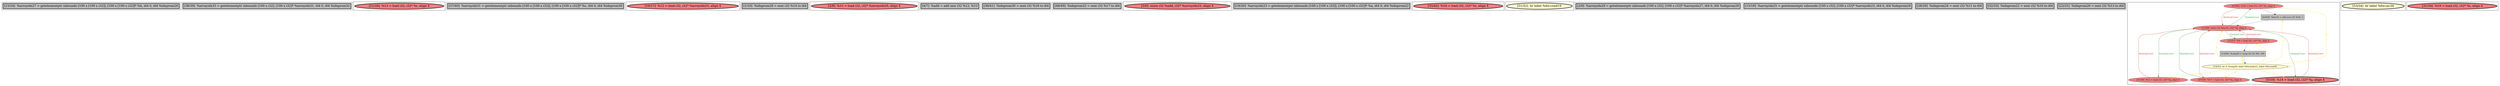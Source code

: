 
digraph G {





subgraph cluster20 {


node1018 [penwidth=3.0,fontsize=20,fillcolor=grey,label="[23/24]  %arrayidx27 = getelementptr inbounds [100 x [100 x i32]], [100 x [100 x i32]]* %b, i64 0, i64 %idxprom26",shape=rectangle,style=filled ]



}

subgraph cluster18 {


node1016 [penwidth=3.0,fontsize=20,fillcolor=grey,label="[38/39]  %arrayidx33 = getelementptr inbounds [100 x i32], [100 x i32]* %arrayidx31, i64 0, i64 %idxprom32",shape=rectangle,style=filled ]



}

subgraph cluster16 {


node1014 [penwidth=3.0,fontsize=20,fillcolor=lightcoral,label="[21/26]  %13 = load i32, i32* %i, align 4",shape=ellipse,style=filled ]



}

subgraph cluster17 {


node1015 [penwidth=3.0,fontsize=20,fillcolor=grey,label="[37/40]  %arrayidx31 = getelementptr inbounds [100 x [100 x i32]], [100 x [100 x i32]]* %c, i64 0, i64 %idxprom30",shape=rectangle,style=filled ]



}

subgraph cluster4 {


node994 [penwidth=3.0,fontsize=20,fillcolor=lightcoral,label="[16/17]  %12 = load i32, i32* %arrayidx25, align 4",shape=ellipse,style=filled ]



}

subgraph cluster3 {


node993 [penwidth=3.0,fontsize=20,fillcolor=grey,label="[1/10]  %idxprom28 = sext i32 %14 to i64",shape=rectangle,style=filled ]



}

subgraph cluster2 {


node992 [penwidth=3.0,fontsize=20,fillcolor=lightcoral,label="[3/8]  %15 = load i32, i32* %arrayidx29, align 4",shape=ellipse,style=filled ]



}

subgraph cluster1 {


node991 [penwidth=3.0,fontsize=20,fillcolor=grey,label="[4/7]  %add = add nsw i32 %12, %15",shape=rectangle,style=filled ]



}

subgraph cluster12 {


node1010 [penwidth=3.0,fontsize=20,fillcolor=grey,label="[36/41]  %idxprom30 = sext i32 %16 to i64",shape=rectangle,style=filled ]



}

subgraph cluster5 {


node995 [penwidth=3.0,fontsize=20,fillcolor=grey,label="[48/49]  %idxprom32 = sext i32 %17 to i64",shape=rectangle,style=filled ]



}

subgraph cluster0 {


node990 [penwidth=3.0,fontsize=20,fillcolor=lightcoral,label="[5/6]  store i32 %add, i32* %arrayidx33, align 4",shape=ellipse,style=filled ]



}

subgraph cluster6 {


node996 [penwidth=3.0,fontsize=20,fillcolor=grey,label="[19/20]  %arrayidx23 = getelementptr inbounds [100 x [100 x i32]], [100 x [100 x i32]]* %a, i64 0, i64 %idxprom22",shape=rectangle,style=filled ]



}

subgraph cluster14 {


node1012 [penwidth=3.0,fontsize=20,fillcolor=lightcoral,label="[35/42]  %16 = load i32, i32* %i, align 4",shape=ellipse,style=filled ]



}

subgraph cluster7 {


node997 [penwidth=3.0,fontsize=20,fillcolor=lemonchiffon,label="[51/52]  br label %for.cond19",shape=ellipse,style=filled ]



}

subgraph cluster8 {


node998 [penwidth=3.0,fontsize=20,fillcolor=grey,label="[2/9]  %arrayidx29 = getelementptr inbounds [100 x i32], [100 x i32]* %arrayidx27, i64 0, i64 %idxprom28",shape=rectangle,style=filled ]



}

subgraph cluster21 {


node1019 [penwidth=3.0,fontsize=20,fillcolor=grey,label="[15/18]  %arrayidx25 = getelementptr inbounds [100 x i32], [100 x i32]* %arrayidx23, i64 0, i64 %idxprom24",shape=rectangle,style=filled ]



}

subgraph cluster9 {


node999 [penwidth=3.0,fontsize=20,fillcolor=grey,label="[28/29]  %idxprom24 = sext i32 %11 to i64",shape=rectangle,style=filled ]



}

subgraph cluster19 {


node1017 [penwidth=3.0,fontsize=20,fillcolor=grey,label="[32/33]  %idxprom22 = sext i32 %10 to i64",shape=rectangle,style=filled ]



}

subgraph cluster10 {


node1000 [penwidth=3.0,fontsize=20,fillcolor=grey,label="[22/25]  %idxprom26 = sext i32 %13 to i64",shape=rectangle,style=filled ]



}

subgraph cluster11 {


node1008 [fillcolor=lightcoral,label="[45/46]  %18 = load i32, i32* %j, align 4",shape=ellipse,style=filled ]
node1007 [penwidth=3.0,fontsize=20,fillcolor=lightcoral,label="[0/59]  %14 = load i32, i32* %j, align 4",shape=ellipse,style=filled ]
node1009 [fillcolor=lemonchiffon,label="[14/55]  br i1 %cmp20, label %for.body21, label %for.end36",shape=ellipse,style=filled ]
node1002 [fillcolor=grey,label="[43/44]  %inc35 = add nsw i32 %18, 1",shape=rectangle,style=filled ]
node1001 [fillcolor=lightcoral,label="[27/30]  %11 = load i32, i32* %j, align 4",shape=ellipse,style=filled ]
node1005 [fillcolor=grey,label="[13/56]  %cmp20 = icmp slt i32 %9, 100",shape=rectangle,style=filled ]
node1003 [fillcolor=lightcoral,label="[47/50]  %17 = load i32, i32* %j, align 4",shape=ellipse,style=filled ]
node1004 [fillcolor=lightcoral,label="[11/58]  store i32 %inc35, i32* %j, align 4",shape=ellipse,style=filled ]
node1006 [fillcolor=lightcoral,label="[12/57]  %9 = load i32, i32* %j, align 4",shape=ellipse,style=filled ]

node1009->node1002 [style=solid,color=gold,label="C",penwidth=1.0,fontcolor=gold ]
node1004->node1008 [style=solid,color=forestgreen,label="T|indep|Const",penwidth=1.0,fontcolor=forestgreen ]
node1004->node1003 [style=solid,color=forestgreen,label="T|indep|Const",penwidth=1.0,fontcolor=forestgreen ]
node1009->node1006 [style=solid,color=gold,label="C",penwidth=1.0,fontcolor=gold ]
node1008->node1004 [style=solid,color=firebrick3,label="A|indep|Const",penwidth=1.0,fontcolor=firebrick3 ]
node1009->node1009 [style=solid,color=gold,label="C",penwidth=1.0,fontcolor=gold ]
node1002->node1004 [style=solid,color=black,label="",penwidth=0.5,fontcolor=black ]
node1009->node1004 [style=solid,color=gold,label="C",penwidth=1.0,fontcolor=gold ]
node1004->node1006 [style=solid,color=forestgreen,label="T|indep|Const",penwidth=1.0,fontcolor=forestgreen ]
node1003->node1004 [style=solid,color=firebrick3,label="A|indep|Const",penwidth=1.0,fontcolor=firebrick3 ]
node1004->node1007 [style=solid,color=forestgreen,label="T|indep|Const",penwidth=1.0,fontcolor=forestgreen ]
node1009->node1001 [style=solid,color=gold,label="C",penwidth=1.0,fontcolor=gold ]
node1005->node1009 [style=solid,color=black,label="",penwidth=0.5,fontcolor=black ]
node1009->node1003 [style=solid,color=gold,label="C",penwidth=1.0,fontcolor=gold ]
node1007->node1004 [style=solid,color=firebrick3,label="A|indep|Const",penwidth=1.0,fontcolor=firebrick3 ]
node1008->node1002 [style=solid,color=black,label="",penwidth=0.5,fontcolor=black ]
node1006->node1005 [style=solid,color=black,label="",penwidth=0.5,fontcolor=black ]
node1001->node1004 [style=solid,color=firebrick3,label="A|indep|Const",penwidth=1.0,fontcolor=firebrick3 ]
node1009->node1005 [style=solid,color=gold,label="C",penwidth=1.0,fontcolor=gold ]
node1009->node1007 [style=solid,color=gold,label="C",penwidth=1.0,fontcolor=gold ]
node1009->node1008 [style=solid,color=gold,label="C",penwidth=1.0,fontcolor=gold ]
node1004->node1001 [style=solid,color=forestgreen,label="T|indep|Const",penwidth=1.0,fontcolor=forestgreen ]
node1006->node1004 [style=solid,color=firebrick3,label="A|indep|Const",penwidth=1.0,fontcolor=firebrick3 ]


}

subgraph cluster13 {


node1011 [penwidth=3.0,fontsize=20,fillcolor=lemonchiffon,label="[53/54]  br label %for.inc34",shape=ellipse,style=filled ]



}

subgraph cluster15 {


node1013 [penwidth=3.0,fontsize=20,fillcolor=lightcoral,label="[31/34]  %10 = load i32, i32* %i, align 4",shape=ellipse,style=filled ]



}

}
